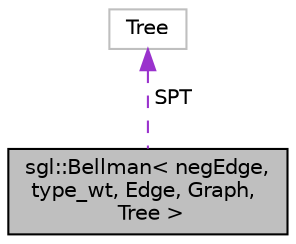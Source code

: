 digraph "sgl::Bellman&lt; negEdge, type_wt, Edge, Graph, Tree &gt;"
{
  edge [fontname="Helvetica",fontsize="10",labelfontname="Helvetica",labelfontsize="10"];
  node [fontname="Helvetica",fontsize="10",shape=record];
  Node1 [label="sgl::Bellman\< negEdge,\l type_wt, Edge, Graph,\l Tree \>",height=0.2,width=0.4,color="black", fillcolor="grey75", style="filled", fontcolor="black"];
  Node2 -> Node1 [dir="back",color="darkorchid3",fontsize="10",style="dashed",label=" SPT" ,fontname="Helvetica"];
  Node2 [label="Tree",height=0.2,width=0.4,color="grey75", fillcolor="white", style="filled"];
}

